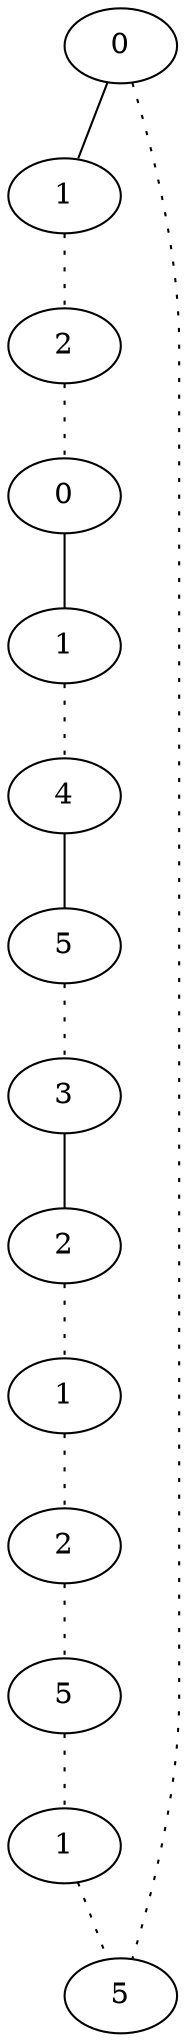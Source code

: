 graph {
a0[label=0];
a1[label=1];
a2[label=2];
a3[label=0];
a4[label=1];
a5[label=4];
a6[label=5];
a7[label=3];
a8[label=2];
a9[label=1];
a10[label=2];
a11[label=5];
a12[label=1];
a13[label=5];
a0 -- a1;
a0 -- a13 [style=dotted];
a1 -- a2 [style=dotted];
a2 -- a3 [style=dotted];
a3 -- a4;
a4 -- a5 [style=dotted];
a5 -- a6;
a6 -- a7 [style=dotted];
a7 -- a8;
a8 -- a9 [style=dotted];
a9 -- a10 [style=dotted];
a10 -- a11 [style=dotted];
a11 -- a12 [style=dotted];
a12 -- a13 [style=dotted];
}
